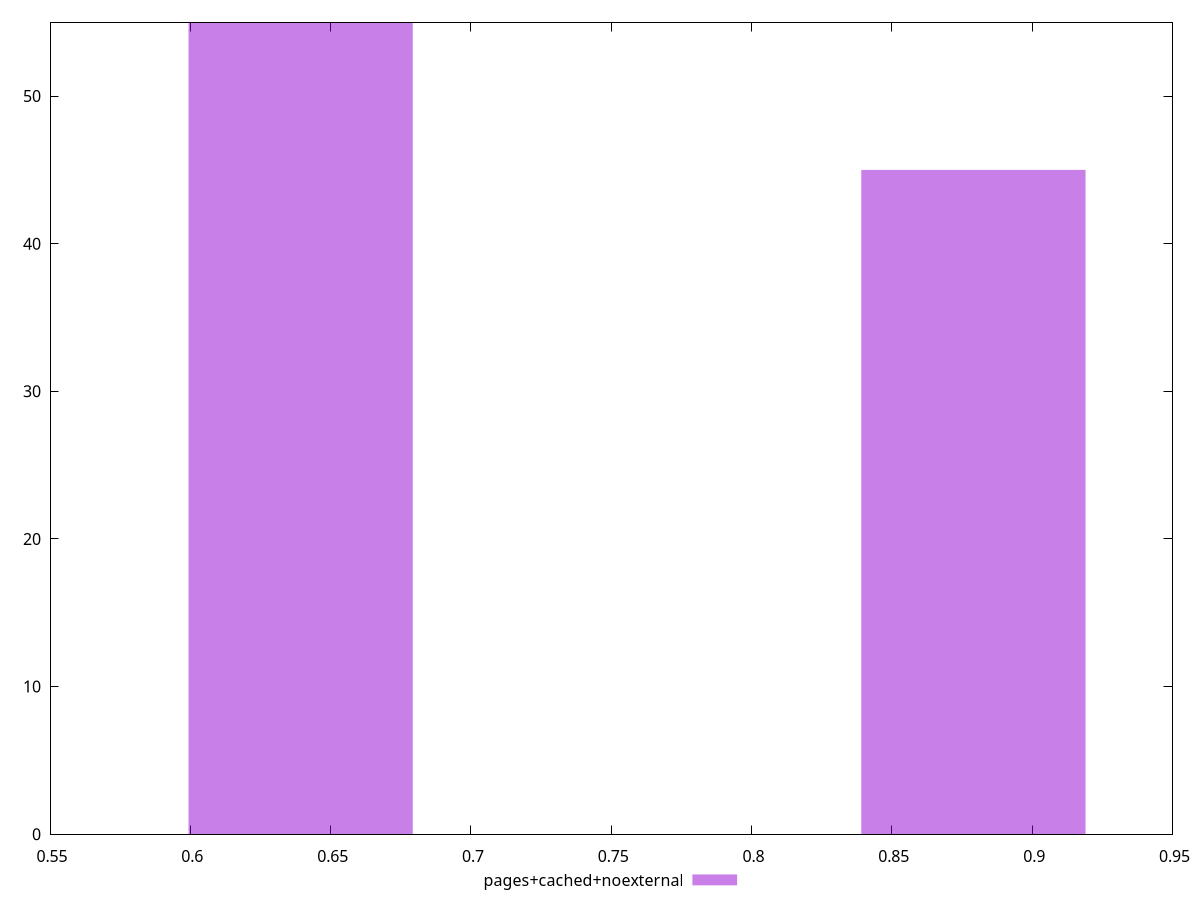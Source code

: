 $_pagesCachedNoexternal <<EOF
0.8790585762820826 45
0.639315328205151 55
EOF
set key outside below
set terminal pngcairo
set output "report_00006_2020-11-02T20-21-41.718Z/render-blocking-resources/pages+cached+noexternal//hist.png"
set yrange [0:55]
set boxwidth 0.07991441602564388
set style fill transparent solid 0.5 noborder
plot $_pagesCachedNoexternal title "pages+cached+noexternal" with boxes ,